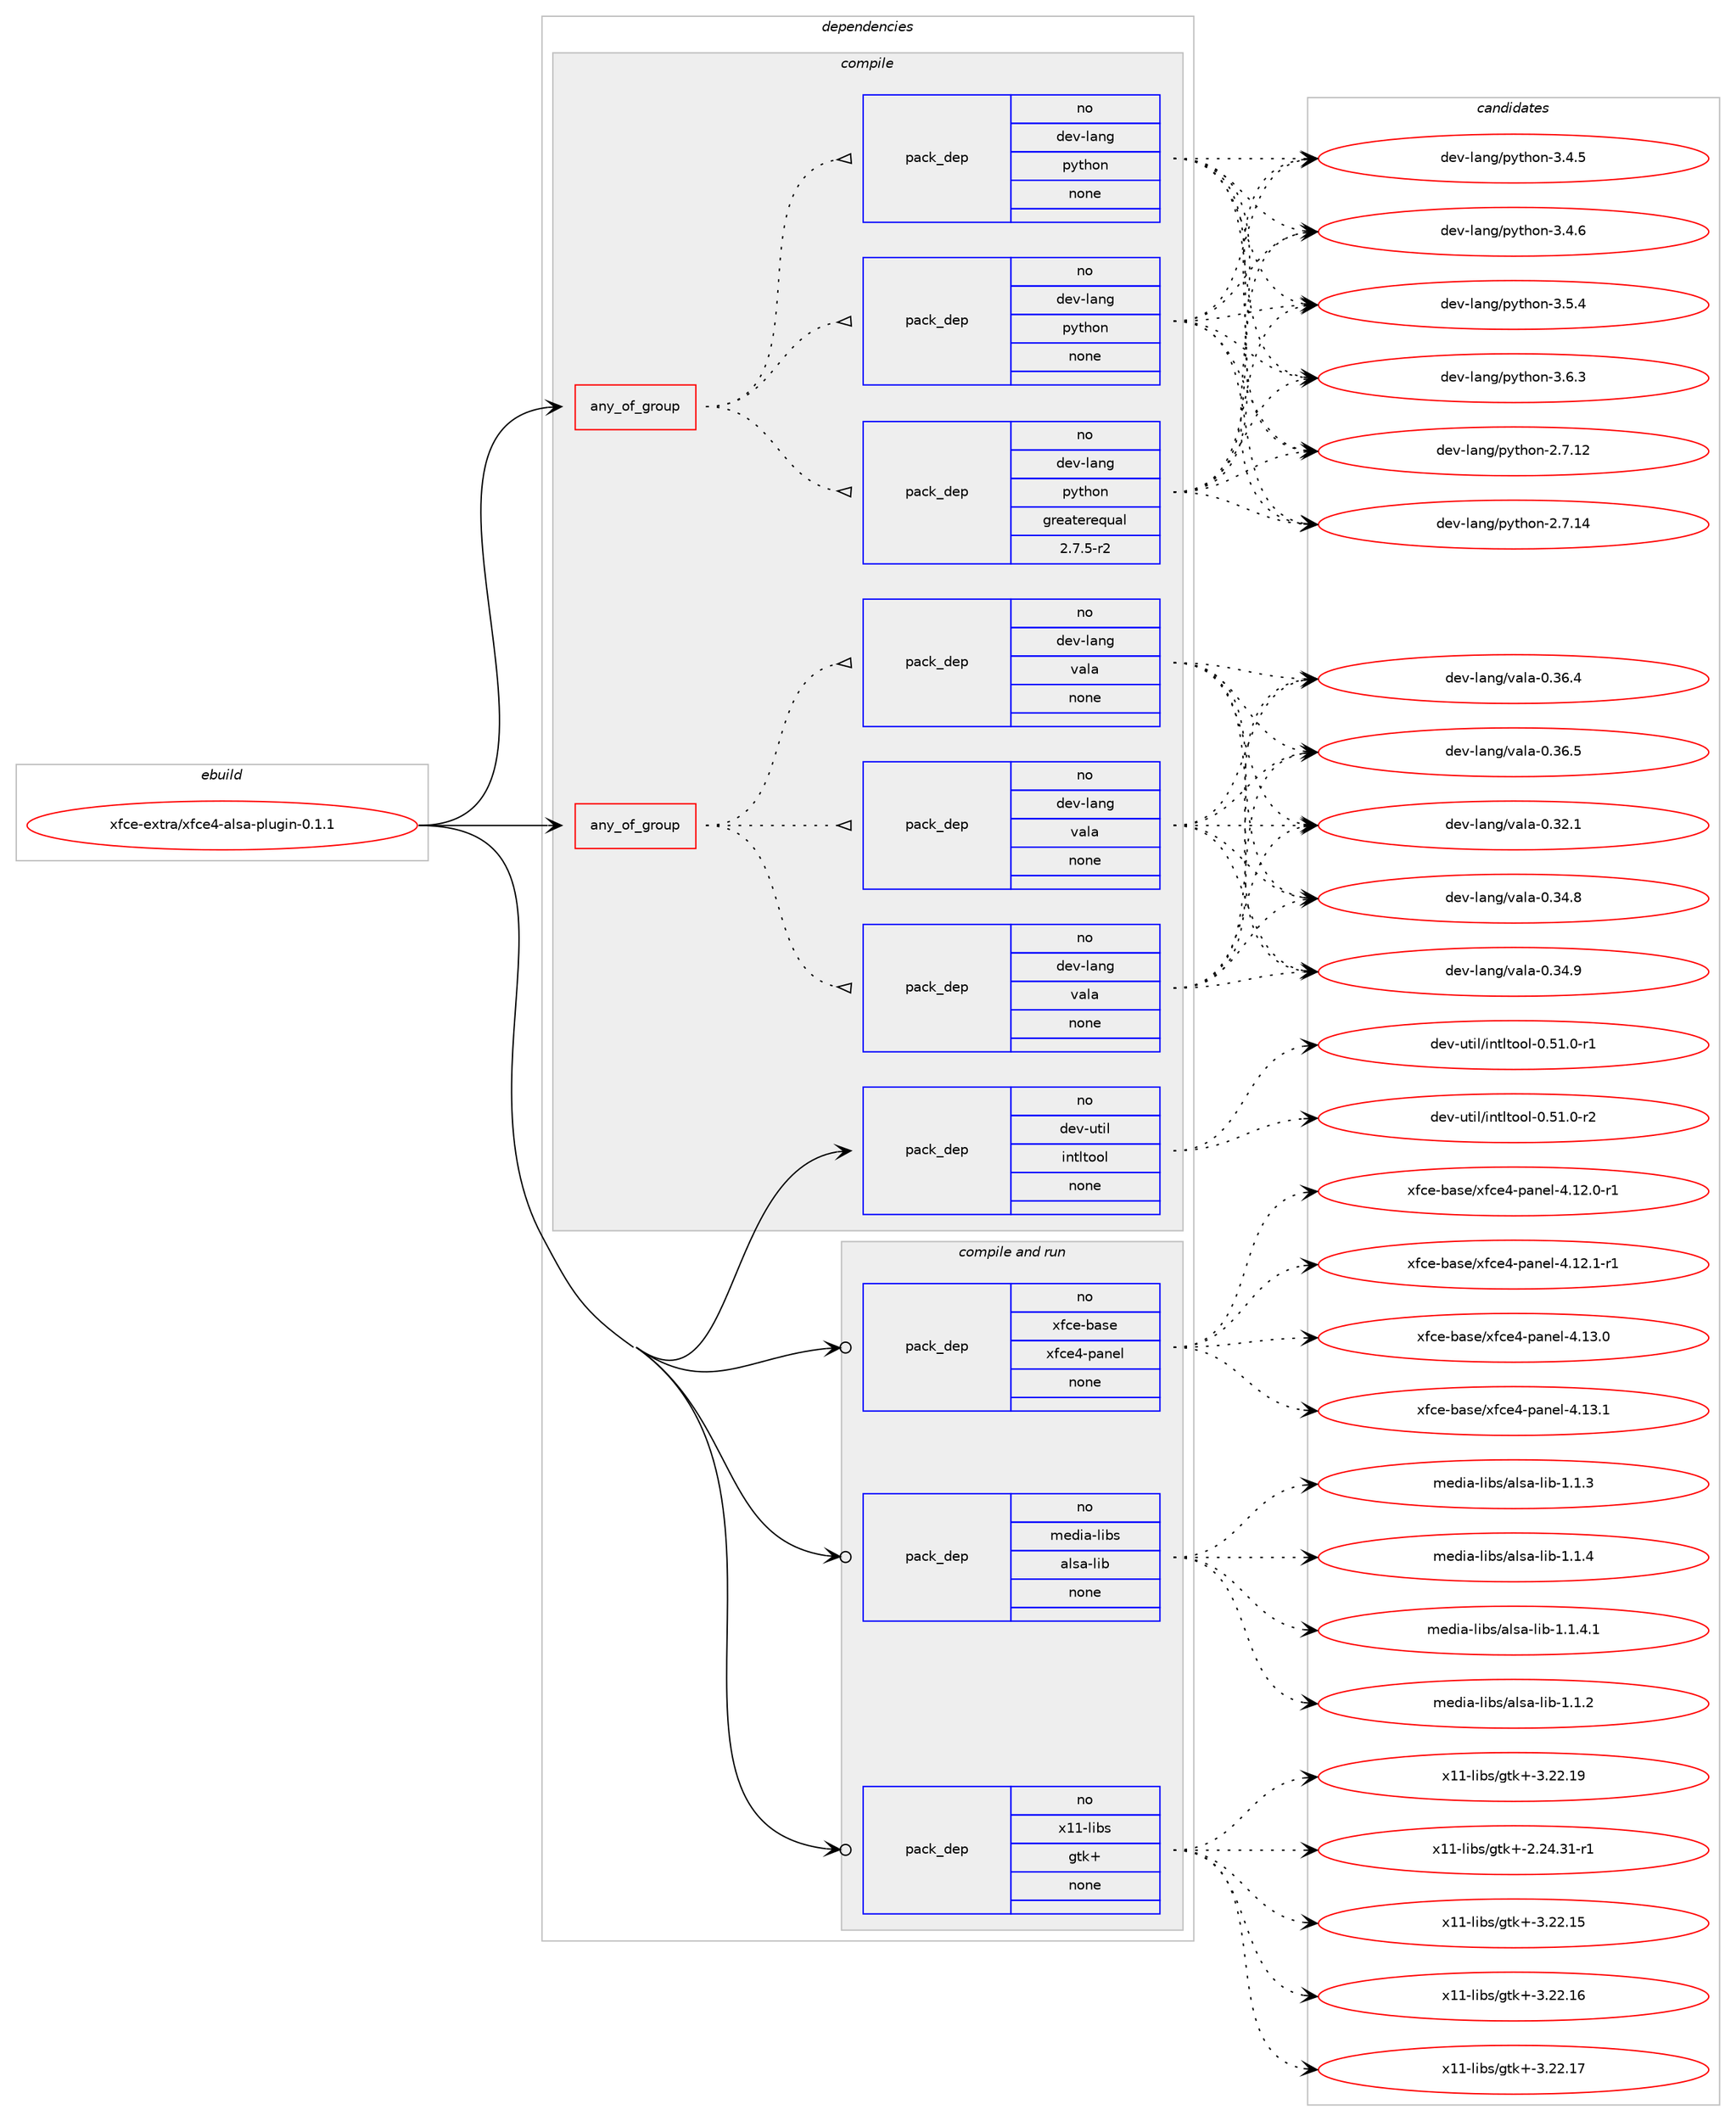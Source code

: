digraph prolog {

# *************
# Graph options
# *************

newrank=true;
concentrate=true;
compound=true;
graph [rankdir=LR,fontname=Helvetica,fontsize=10,ranksep=1.5];#, ranksep=2.5, nodesep=0.2];
edge  [arrowhead=vee];
node  [fontname=Helvetica,fontsize=10];

# **********
# The ebuild
# **********

subgraph cluster_leftcol {
color=gray;
rank=same;
label=<<i>ebuild</i>>;
id [label="xfce-extra/xfce4-alsa-plugin-0.1.1", color=red, width=4, href="../xfce-extra/xfce4-alsa-plugin-0.1.1.svg"];
}

# ****************
# The dependencies
# ****************

subgraph cluster_midcol {
color=gray;
label=<<i>dependencies</i>>;
subgraph cluster_compile {
fillcolor="#eeeeee";
style=filled;
label=<<i>compile</i>>;
subgraph any9823 {
dependency535385 [label=<<TABLE BORDER="0" CELLBORDER="1" CELLSPACING="0" CELLPADDING="4"><TR><TD CELLPADDING="10">any_of_group</TD></TR></TABLE>>, shape=none, color=red];subgraph pack400521 {
dependency535386 [label=<<TABLE BORDER="0" CELLBORDER="1" CELLSPACING="0" CELLPADDING="4" WIDTH="220"><TR><TD ROWSPAN="6" CELLPADDING="30">pack_dep</TD></TR><TR><TD WIDTH="110">no</TD></TR><TR><TD>dev-lang</TD></TR><TR><TD>python</TD></TR><TR><TD>none</TD></TR><TR><TD></TD></TR></TABLE>>, shape=none, color=blue];
}
dependency535385:e -> dependency535386:w [weight=20,style="dotted",arrowhead="oinv"];
subgraph pack400522 {
dependency535387 [label=<<TABLE BORDER="0" CELLBORDER="1" CELLSPACING="0" CELLPADDING="4" WIDTH="220"><TR><TD ROWSPAN="6" CELLPADDING="30">pack_dep</TD></TR><TR><TD WIDTH="110">no</TD></TR><TR><TD>dev-lang</TD></TR><TR><TD>python</TD></TR><TR><TD>none</TD></TR><TR><TD></TD></TR></TABLE>>, shape=none, color=blue];
}
dependency535385:e -> dependency535387:w [weight=20,style="dotted",arrowhead="oinv"];
subgraph pack400523 {
dependency535388 [label=<<TABLE BORDER="0" CELLBORDER="1" CELLSPACING="0" CELLPADDING="4" WIDTH="220"><TR><TD ROWSPAN="6" CELLPADDING="30">pack_dep</TD></TR><TR><TD WIDTH="110">no</TD></TR><TR><TD>dev-lang</TD></TR><TR><TD>python</TD></TR><TR><TD>greaterequal</TD></TR><TR><TD>2.7.5-r2</TD></TR></TABLE>>, shape=none, color=blue];
}
dependency535385:e -> dependency535388:w [weight=20,style="dotted",arrowhead="oinv"];
}
id:e -> dependency535385:w [weight=20,style="solid",arrowhead="vee"];
subgraph any9824 {
dependency535389 [label=<<TABLE BORDER="0" CELLBORDER="1" CELLSPACING="0" CELLPADDING="4"><TR><TD CELLPADDING="10">any_of_group</TD></TR></TABLE>>, shape=none, color=red];subgraph pack400524 {
dependency535390 [label=<<TABLE BORDER="0" CELLBORDER="1" CELLSPACING="0" CELLPADDING="4" WIDTH="220"><TR><TD ROWSPAN="6" CELLPADDING="30">pack_dep</TD></TR><TR><TD WIDTH="110">no</TD></TR><TR><TD>dev-lang</TD></TR><TR><TD>vala</TD></TR><TR><TD>none</TD></TR><TR><TD></TD></TR></TABLE>>, shape=none, color=blue];
}
dependency535389:e -> dependency535390:w [weight=20,style="dotted",arrowhead="oinv"];
subgraph pack400525 {
dependency535391 [label=<<TABLE BORDER="0" CELLBORDER="1" CELLSPACING="0" CELLPADDING="4" WIDTH="220"><TR><TD ROWSPAN="6" CELLPADDING="30">pack_dep</TD></TR><TR><TD WIDTH="110">no</TD></TR><TR><TD>dev-lang</TD></TR><TR><TD>vala</TD></TR><TR><TD>none</TD></TR><TR><TD></TD></TR></TABLE>>, shape=none, color=blue];
}
dependency535389:e -> dependency535391:w [weight=20,style="dotted",arrowhead="oinv"];
subgraph pack400526 {
dependency535392 [label=<<TABLE BORDER="0" CELLBORDER="1" CELLSPACING="0" CELLPADDING="4" WIDTH="220"><TR><TD ROWSPAN="6" CELLPADDING="30">pack_dep</TD></TR><TR><TD WIDTH="110">no</TD></TR><TR><TD>dev-lang</TD></TR><TR><TD>vala</TD></TR><TR><TD>none</TD></TR><TR><TD></TD></TR></TABLE>>, shape=none, color=blue];
}
dependency535389:e -> dependency535392:w [weight=20,style="dotted",arrowhead="oinv"];
}
id:e -> dependency535389:w [weight=20,style="solid",arrowhead="vee"];
subgraph pack400527 {
dependency535393 [label=<<TABLE BORDER="0" CELLBORDER="1" CELLSPACING="0" CELLPADDING="4" WIDTH="220"><TR><TD ROWSPAN="6" CELLPADDING="30">pack_dep</TD></TR><TR><TD WIDTH="110">no</TD></TR><TR><TD>dev-util</TD></TR><TR><TD>intltool</TD></TR><TR><TD>none</TD></TR><TR><TD></TD></TR></TABLE>>, shape=none, color=blue];
}
id:e -> dependency535393:w [weight=20,style="solid",arrowhead="vee"];
}
subgraph cluster_compileandrun {
fillcolor="#eeeeee";
style=filled;
label=<<i>compile and run</i>>;
subgraph pack400528 {
dependency535394 [label=<<TABLE BORDER="0" CELLBORDER="1" CELLSPACING="0" CELLPADDING="4" WIDTH="220"><TR><TD ROWSPAN="6" CELLPADDING="30">pack_dep</TD></TR><TR><TD WIDTH="110">no</TD></TR><TR><TD>media-libs</TD></TR><TR><TD>alsa-lib</TD></TR><TR><TD>none</TD></TR><TR><TD></TD></TR></TABLE>>, shape=none, color=blue];
}
id:e -> dependency535394:w [weight=20,style="solid",arrowhead="odotvee"];
subgraph pack400529 {
dependency535395 [label=<<TABLE BORDER="0" CELLBORDER="1" CELLSPACING="0" CELLPADDING="4" WIDTH="220"><TR><TD ROWSPAN="6" CELLPADDING="30">pack_dep</TD></TR><TR><TD WIDTH="110">no</TD></TR><TR><TD>x11-libs</TD></TR><TR><TD>gtk+</TD></TR><TR><TD>none</TD></TR><TR><TD></TD></TR></TABLE>>, shape=none, color=blue];
}
id:e -> dependency535395:w [weight=20,style="solid",arrowhead="odotvee"];
subgraph pack400530 {
dependency535396 [label=<<TABLE BORDER="0" CELLBORDER="1" CELLSPACING="0" CELLPADDING="4" WIDTH="220"><TR><TD ROWSPAN="6" CELLPADDING="30">pack_dep</TD></TR><TR><TD WIDTH="110">no</TD></TR><TR><TD>xfce-base</TD></TR><TR><TD>xfce4-panel</TD></TR><TR><TD>none</TD></TR><TR><TD></TD></TR></TABLE>>, shape=none, color=blue];
}
id:e -> dependency535396:w [weight=20,style="solid",arrowhead="odotvee"];
}
subgraph cluster_run {
fillcolor="#eeeeee";
style=filled;
label=<<i>run</i>>;
}
}

# **************
# The candidates
# **************

subgraph cluster_choices {
rank=same;
color=gray;
label=<<i>candidates</i>>;

subgraph choice400521 {
color=black;
nodesep=1;
choice10010111845108971101034711212111610411111045504655464950 [label="dev-lang/python-2.7.12", color=red, width=4,href="../dev-lang/python-2.7.12.svg"];
choice10010111845108971101034711212111610411111045504655464952 [label="dev-lang/python-2.7.14", color=red, width=4,href="../dev-lang/python-2.7.14.svg"];
choice100101118451089711010347112121116104111110455146524653 [label="dev-lang/python-3.4.5", color=red, width=4,href="../dev-lang/python-3.4.5.svg"];
choice100101118451089711010347112121116104111110455146524654 [label="dev-lang/python-3.4.6", color=red, width=4,href="../dev-lang/python-3.4.6.svg"];
choice100101118451089711010347112121116104111110455146534652 [label="dev-lang/python-3.5.4", color=red, width=4,href="../dev-lang/python-3.5.4.svg"];
choice100101118451089711010347112121116104111110455146544651 [label="dev-lang/python-3.6.3", color=red, width=4,href="../dev-lang/python-3.6.3.svg"];
dependency535386:e -> choice10010111845108971101034711212111610411111045504655464950:w [style=dotted,weight="100"];
dependency535386:e -> choice10010111845108971101034711212111610411111045504655464952:w [style=dotted,weight="100"];
dependency535386:e -> choice100101118451089711010347112121116104111110455146524653:w [style=dotted,weight="100"];
dependency535386:e -> choice100101118451089711010347112121116104111110455146524654:w [style=dotted,weight="100"];
dependency535386:e -> choice100101118451089711010347112121116104111110455146534652:w [style=dotted,weight="100"];
dependency535386:e -> choice100101118451089711010347112121116104111110455146544651:w [style=dotted,weight="100"];
}
subgraph choice400522 {
color=black;
nodesep=1;
choice10010111845108971101034711212111610411111045504655464950 [label="dev-lang/python-2.7.12", color=red, width=4,href="../dev-lang/python-2.7.12.svg"];
choice10010111845108971101034711212111610411111045504655464952 [label="dev-lang/python-2.7.14", color=red, width=4,href="../dev-lang/python-2.7.14.svg"];
choice100101118451089711010347112121116104111110455146524653 [label="dev-lang/python-3.4.5", color=red, width=4,href="../dev-lang/python-3.4.5.svg"];
choice100101118451089711010347112121116104111110455146524654 [label="dev-lang/python-3.4.6", color=red, width=4,href="../dev-lang/python-3.4.6.svg"];
choice100101118451089711010347112121116104111110455146534652 [label="dev-lang/python-3.5.4", color=red, width=4,href="../dev-lang/python-3.5.4.svg"];
choice100101118451089711010347112121116104111110455146544651 [label="dev-lang/python-3.6.3", color=red, width=4,href="../dev-lang/python-3.6.3.svg"];
dependency535387:e -> choice10010111845108971101034711212111610411111045504655464950:w [style=dotted,weight="100"];
dependency535387:e -> choice10010111845108971101034711212111610411111045504655464952:w [style=dotted,weight="100"];
dependency535387:e -> choice100101118451089711010347112121116104111110455146524653:w [style=dotted,weight="100"];
dependency535387:e -> choice100101118451089711010347112121116104111110455146524654:w [style=dotted,weight="100"];
dependency535387:e -> choice100101118451089711010347112121116104111110455146534652:w [style=dotted,weight="100"];
dependency535387:e -> choice100101118451089711010347112121116104111110455146544651:w [style=dotted,weight="100"];
}
subgraph choice400523 {
color=black;
nodesep=1;
choice10010111845108971101034711212111610411111045504655464950 [label="dev-lang/python-2.7.12", color=red, width=4,href="../dev-lang/python-2.7.12.svg"];
choice10010111845108971101034711212111610411111045504655464952 [label="dev-lang/python-2.7.14", color=red, width=4,href="../dev-lang/python-2.7.14.svg"];
choice100101118451089711010347112121116104111110455146524653 [label="dev-lang/python-3.4.5", color=red, width=4,href="../dev-lang/python-3.4.5.svg"];
choice100101118451089711010347112121116104111110455146524654 [label="dev-lang/python-3.4.6", color=red, width=4,href="../dev-lang/python-3.4.6.svg"];
choice100101118451089711010347112121116104111110455146534652 [label="dev-lang/python-3.5.4", color=red, width=4,href="../dev-lang/python-3.5.4.svg"];
choice100101118451089711010347112121116104111110455146544651 [label="dev-lang/python-3.6.3", color=red, width=4,href="../dev-lang/python-3.6.3.svg"];
dependency535388:e -> choice10010111845108971101034711212111610411111045504655464950:w [style=dotted,weight="100"];
dependency535388:e -> choice10010111845108971101034711212111610411111045504655464952:w [style=dotted,weight="100"];
dependency535388:e -> choice100101118451089711010347112121116104111110455146524653:w [style=dotted,weight="100"];
dependency535388:e -> choice100101118451089711010347112121116104111110455146524654:w [style=dotted,weight="100"];
dependency535388:e -> choice100101118451089711010347112121116104111110455146534652:w [style=dotted,weight="100"];
dependency535388:e -> choice100101118451089711010347112121116104111110455146544651:w [style=dotted,weight="100"];
}
subgraph choice400524 {
color=black;
nodesep=1;
choice100101118451089711010347118971089745484651504649 [label="dev-lang/vala-0.32.1", color=red, width=4,href="../dev-lang/vala-0.32.1.svg"];
choice100101118451089711010347118971089745484651524656 [label="dev-lang/vala-0.34.8", color=red, width=4,href="../dev-lang/vala-0.34.8.svg"];
choice100101118451089711010347118971089745484651524657 [label="dev-lang/vala-0.34.9", color=red, width=4,href="../dev-lang/vala-0.34.9.svg"];
choice100101118451089711010347118971089745484651544652 [label="dev-lang/vala-0.36.4", color=red, width=4,href="../dev-lang/vala-0.36.4.svg"];
choice100101118451089711010347118971089745484651544653 [label="dev-lang/vala-0.36.5", color=red, width=4,href="../dev-lang/vala-0.36.5.svg"];
dependency535390:e -> choice100101118451089711010347118971089745484651504649:w [style=dotted,weight="100"];
dependency535390:e -> choice100101118451089711010347118971089745484651524656:w [style=dotted,weight="100"];
dependency535390:e -> choice100101118451089711010347118971089745484651524657:w [style=dotted,weight="100"];
dependency535390:e -> choice100101118451089711010347118971089745484651544652:w [style=dotted,weight="100"];
dependency535390:e -> choice100101118451089711010347118971089745484651544653:w [style=dotted,weight="100"];
}
subgraph choice400525 {
color=black;
nodesep=1;
choice100101118451089711010347118971089745484651504649 [label="dev-lang/vala-0.32.1", color=red, width=4,href="../dev-lang/vala-0.32.1.svg"];
choice100101118451089711010347118971089745484651524656 [label="dev-lang/vala-0.34.8", color=red, width=4,href="../dev-lang/vala-0.34.8.svg"];
choice100101118451089711010347118971089745484651524657 [label="dev-lang/vala-0.34.9", color=red, width=4,href="../dev-lang/vala-0.34.9.svg"];
choice100101118451089711010347118971089745484651544652 [label="dev-lang/vala-0.36.4", color=red, width=4,href="../dev-lang/vala-0.36.4.svg"];
choice100101118451089711010347118971089745484651544653 [label="dev-lang/vala-0.36.5", color=red, width=4,href="../dev-lang/vala-0.36.5.svg"];
dependency535391:e -> choice100101118451089711010347118971089745484651504649:w [style=dotted,weight="100"];
dependency535391:e -> choice100101118451089711010347118971089745484651524656:w [style=dotted,weight="100"];
dependency535391:e -> choice100101118451089711010347118971089745484651524657:w [style=dotted,weight="100"];
dependency535391:e -> choice100101118451089711010347118971089745484651544652:w [style=dotted,weight="100"];
dependency535391:e -> choice100101118451089711010347118971089745484651544653:w [style=dotted,weight="100"];
}
subgraph choice400526 {
color=black;
nodesep=1;
choice100101118451089711010347118971089745484651504649 [label="dev-lang/vala-0.32.1", color=red, width=4,href="../dev-lang/vala-0.32.1.svg"];
choice100101118451089711010347118971089745484651524656 [label="dev-lang/vala-0.34.8", color=red, width=4,href="../dev-lang/vala-0.34.8.svg"];
choice100101118451089711010347118971089745484651524657 [label="dev-lang/vala-0.34.9", color=red, width=4,href="../dev-lang/vala-0.34.9.svg"];
choice100101118451089711010347118971089745484651544652 [label="dev-lang/vala-0.36.4", color=red, width=4,href="../dev-lang/vala-0.36.4.svg"];
choice100101118451089711010347118971089745484651544653 [label="dev-lang/vala-0.36.5", color=red, width=4,href="../dev-lang/vala-0.36.5.svg"];
dependency535392:e -> choice100101118451089711010347118971089745484651504649:w [style=dotted,weight="100"];
dependency535392:e -> choice100101118451089711010347118971089745484651524656:w [style=dotted,weight="100"];
dependency535392:e -> choice100101118451089711010347118971089745484651524657:w [style=dotted,weight="100"];
dependency535392:e -> choice100101118451089711010347118971089745484651544652:w [style=dotted,weight="100"];
dependency535392:e -> choice100101118451089711010347118971089745484651544653:w [style=dotted,weight="100"];
}
subgraph choice400527 {
color=black;
nodesep=1;
choice1001011184511711610510847105110116108116111111108454846534946484511449 [label="dev-util/intltool-0.51.0-r1", color=red, width=4,href="../dev-util/intltool-0.51.0-r1.svg"];
choice1001011184511711610510847105110116108116111111108454846534946484511450 [label="dev-util/intltool-0.51.0-r2", color=red, width=4,href="../dev-util/intltool-0.51.0-r2.svg"];
dependency535393:e -> choice1001011184511711610510847105110116108116111111108454846534946484511449:w [style=dotted,weight="100"];
dependency535393:e -> choice1001011184511711610510847105110116108116111111108454846534946484511450:w [style=dotted,weight="100"];
}
subgraph choice400528 {
color=black;
nodesep=1;
choice1091011001059745108105981154797108115974510810598454946494650 [label="media-libs/alsa-lib-1.1.2", color=red, width=4,href="../media-libs/alsa-lib-1.1.2.svg"];
choice1091011001059745108105981154797108115974510810598454946494651 [label="media-libs/alsa-lib-1.1.3", color=red, width=4,href="../media-libs/alsa-lib-1.1.3.svg"];
choice1091011001059745108105981154797108115974510810598454946494652 [label="media-libs/alsa-lib-1.1.4", color=red, width=4,href="../media-libs/alsa-lib-1.1.4.svg"];
choice10910110010597451081059811547971081159745108105984549464946524649 [label="media-libs/alsa-lib-1.1.4.1", color=red, width=4,href="../media-libs/alsa-lib-1.1.4.1.svg"];
dependency535394:e -> choice1091011001059745108105981154797108115974510810598454946494650:w [style=dotted,weight="100"];
dependency535394:e -> choice1091011001059745108105981154797108115974510810598454946494651:w [style=dotted,weight="100"];
dependency535394:e -> choice1091011001059745108105981154797108115974510810598454946494652:w [style=dotted,weight="100"];
dependency535394:e -> choice10910110010597451081059811547971081159745108105984549464946524649:w [style=dotted,weight="100"];
}
subgraph choice400529 {
color=black;
nodesep=1;
choice12049494510810598115471031161074345504650524651494511449 [label="x11-libs/gtk+-2.24.31-r1", color=red, width=4,href="../x11-libs/gtk+-2.24.31-r1.svg"];
choice1204949451081059811547103116107434551465050464953 [label="x11-libs/gtk+-3.22.15", color=red, width=4,href="../x11-libs/gtk+-3.22.15.svg"];
choice1204949451081059811547103116107434551465050464954 [label="x11-libs/gtk+-3.22.16", color=red, width=4,href="../x11-libs/gtk+-3.22.16.svg"];
choice1204949451081059811547103116107434551465050464955 [label="x11-libs/gtk+-3.22.17", color=red, width=4,href="../x11-libs/gtk+-3.22.17.svg"];
choice1204949451081059811547103116107434551465050464957 [label="x11-libs/gtk+-3.22.19", color=red, width=4,href="../x11-libs/gtk+-3.22.19.svg"];
dependency535395:e -> choice12049494510810598115471031161074345504650524651494511449:w [style=dotted,weight="100"];
dependency535395:e -> choice1204949451081059811547103116107434551465050464953:w [style=dotted,weight="100"];
dependency535395:e -> choice1204949451081059811547103116107434551465050464954:w [style=dotted,weight="100"];
dependency535395:e -> choice1204949451081059811547103116107434551465050464955:w [style=dotted,weight="100"];
dependency535395:e -> choice1204949451081059811547103116107434551465050464957:w [style=dotted,weight="100"];
}
subgraph choice400530 {
color=black;
nodesep=1;
choice120102991014598971151014712010299101524511297110101108455246495046484511449 [label="xfce-base/xfce4-panel-4.12.0-r1", color=red, width=4,href="../xfce-base/xfce4-panel-4.12.0-r1.svg"];
choice120102991014598971151014712010299101524511297110101108455246495046494511449 [label="xfce-base/xfce4-panel-4.12.1-r1", color=red, width=4,href="../xfce-base/xfce4-panel-4.12.1-r1.svg"];
choice12010299101459897115101471201029910152451129711010110845524649514648 [label="xfce-base/xfce4-panel-4.13.0", color=red, width=4,href="../xfce-base/xfce4-panel-4.13.0.svg"];
choice12010299101459897115101471201029910152451129711010110845524649514649 [label="xfce-base/xfce4-panel-4.13.1", color=red, width=4,href="../xfce-base/xfce4-panel-4.13.1.svg"];
dependency535396:e -> choice120102991014598971151014712010299101524511297110101108455246495046484511449:w [style=dotted,weight="100"];
dependency535396:e -> choice120102991014598971151014712010299101524511297110101108455246495046494511449:w [style=dotted,weight="100"];
dependency535396:e -> choice12010299101459897115101471201029910152451129711010110845524649514648:w [style=dotted,weight="100"];
dependency535396:e -> choice12010299101459897115101471201029910152451129711010110845524649514649:w [style=dotted,weight="100"];
}
}

}

